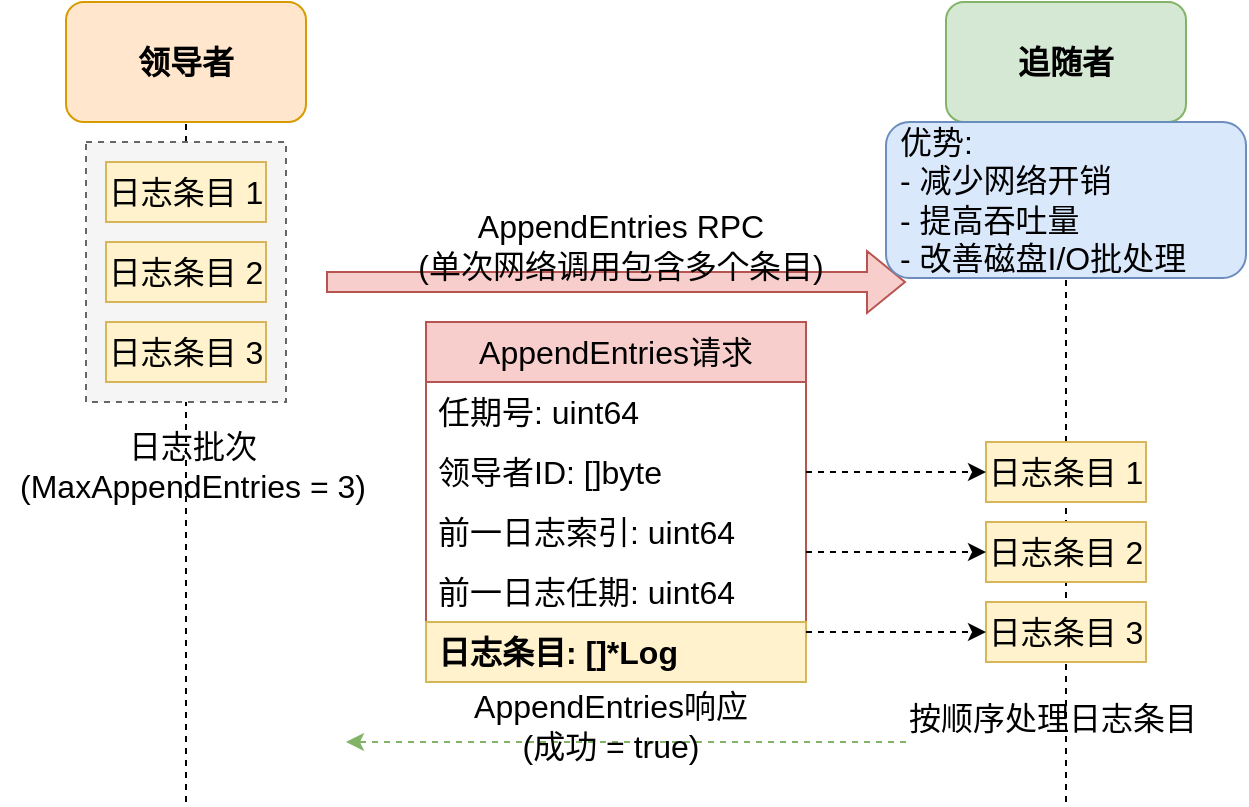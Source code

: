 <mxfile version="27.0.6">
  <diagram name="日志批处理" id="7gdLqKNWt9u7bEjB4eD2">
    <mxGraphModel dx="728" dy="315" grid="0" gridSize="10" guides="1" tooltips="1" connect="1" arrows="1" fold="1" page="0" pageScale="1" pageWidth="850" pageHeight="1100" math="0" shadow="0">
      <root>
        <mxCell id="0" />
        <mxCell id="1" parent="0" />
        <mxCell id="XTDZx26cBL84-N1Y96lm-33" value="领导者" style="rounded=1;whiteSpace=wrap;html=1;fillColor=#ffe6cc;strokeColor=#d79b00;fontSize=16;fontStyle=1" vertex="1" parent="1">
          <mxGeometry x="679" y="688" width="120" height="60" as="geometry" />
        </mxCell>
        <mxCell id="XTDZx26cBL84-N1Y96lm-34" value="追随者" style="rounded=1;whiteSpace=wrap;html=1;fillColor=#d5e8d4;strokeColor=#82b366;fontSize=16;fontStyle=1" vertex="1" parent="1">
          <mxGeometry x="1119" y="688" width="120" height="60" as="geometry" />
        </mxCell>
        <mxCell id="XTDZx26cBL84-N1Y96lm-35" value="" style="endArrow=none;dashed=1;html=1;rounded=0;entryX=0.5;entryY=1;entryDx=0;entryDy=0;fontSize=16;" edge="1" parent="1" target="XTDZx26cBL84-N1Y96lm-33">
          <mxGeometry width="50" height="50" relative="1" as="geometry">
            <mxPoint x="739" y="1088" as="sourcePoint" />
            <mxPoint x="1049" y="888" as="targetPoint" />
          </mxGeometry>
        </mxCell>
        <mxCell id="XTDZx26cBL84-N1Y96lm-36" value="" style="endArrow=none;dashed=1;html=1;rounded=0;entryX=0.5;entryY=1;entryDx=0;entryDy=0;fontSize=16;" edge="1" parent="1" target="XTDZx26cBL84-N1Y96lm-34">
          <mxGeometry width="50" height="50" relative="1" as="geometry">
            <mxPoint x="1179" y="1088" as="sourcePoint" />
            <mxPoint x="1049" y="888" as="targetPoint" />
          </mxGeometry>
        </mxCell>
        <mxCell id="XTDZx26cBL84-N1Y96lm-37" value="日志条目 1" style="rounded=0;whiteSpace=wrap;html=1;fillColor=#fff2cc;strokeColor=#d6b656;fontSize=16;" vertex="1" parent="1">
          <mxGeometry x="699" y="768" width="80" height="30" as="geometry" />
        </mxCell>
        <mxCell id="XTDZx26cBL84-N1Y96lm-38" value="日志条目 2" style="rounded=0;whiteSpace=wrap;html=1;fillColor=#fff2cc;strokeColor=#d6b656;fontSize=16;" vertex="1" parent="1">
          <mxGeometry x="699" y="808" width="80" height="30" as="geometry" />
        </mxCell>
        <mxCell id="XTDZx26cBL84-N1Y96lm-39" value="日志条目 3" style="rounded=0;whiteSpace=wrap;html=1;fillColor=#fff2cc;strokeColor=#d6b656;fontSize=16;" vertex="1" parent="1">
          <mxGeometry x="699" y="848" width="80" height="30" as="geometry" />
        </mxCell>
        <mxCell id="XTDZx26cBL84-N1Y96lm-40" value="" style="rounded=0;whiteSpace=wrap;html=1;fillColor=#f5f5f5;strokeColor=#666666;dashed=1;fontSize=16;" vertex="1" parent="1">
          <mxGeometry x="689" y="758" width="100" height="130" as="geometry" />
        </mxCell>
        <mxCell id="XTDZx26cBL84-N1Y96lm-41" value="日志条目 1" style="rounded=0;whiteSpace=wrap;html=1;fillColor=#fff2cc;strokeColor=#d6b656;fontSize=16;" vertex="1" parent="1">
          <mxGeometry x="699" y="768" width="80" height="30" as="geometry" />
        </mxCell>
        <mxCell id="XTDZx26cBL84-N1Y96lm-42" value="日志条目 2" style="rounded=0;whiteSpace=wrap;html=1;fillColor=#fff2cc;strokeColor=#d6b656;fontSize=16;" vertex="1" parent="1">
          <mxGeometry x="699" y="808" width="80" height="30" as="geometry" />
        </mxCell>
        <mxCell id="XTDZx26cBL84-N1Y96lm-43" value="日志条目 3" style="rounded=0;whiteSpace=wrap;html=1;fillColor=#fff2cc;strokeColor=#d6b656;fontSize=16;" vertex="1" parent="1">
          <mxGeometry x="699" y="848" width="80" height="30" as="geometry" />
        </mxCell>
        <mxCell id="XTDZx26cBL84-N1Y96lm-44" value="日志批次&lt;br&gt;(MaxAppendEntries = 3)" style="text;html=1;align=center;verticalAlign=middle;resizable=0;points=[];autosize=1;strokeColor=none;fillColor=none;fontSize=16;" vertex="1" parent="1">
          <mxGeometry x="646" y="895" width="191" height="50" as="geometry" />
        </mxCell>
        <mxCell id="XTDZx26cBL84-N1Y96lm-45" value="" style="shape=flexArrow;endArrow=classic;html=1;rounded=0;fillColor=#f8cecc;strokeColor=#b85450;fontSize=16;" edge="1" parent="1">
          <mxGeometry width="50" height="50" relative="1" as="geometry">
            <mxPoint x="809" y="828" as="sourcePoint" />
            <mxPoint x="1099" y="828" as="targetPoint" />
          </mxGeometry>
        </mxCell>
        <mxCell id="XTDZx26cBL84-N1Y96lm-46" value="AppendEntries RPC&lt;br&gt;(单次网络调用包含多个条目)" style="text;html=1;align=center;verticalAlign=middle;resizable=0;points=[];autosize=1;strokeColor=none;fillColor=none;fontSize=16;" vertex="1" parent="1">
          <mxGeometry x="845" y="785" width="221" height="50" as="geometry" />
        </mxCell>
        <mxCell id="XTDZx26cBL84-N1Y96lm-47" value="AppendEntries请求" style="swimlane;fontStyle=0;childLayout=stackLayout;horizontal=1;startSize=30;horizontalStack=0;resizeParent=1;resizeParentMax=0;resizeLast=0;collapsible=1;marginBottom=0;whiteSpace=wrap;html=1;fillColor=#f8cecc;strokeColor=#b85450;fontSize=16;" vertex="1" parent="1">
          <mxGeometry x="859" y="848" width="190" height="180" as="geometry" />
        </mxCell>
        <mxCell id="XTDZx26cBL84-N1Y96lm-48" value="任期号: uint64" style="text;strokeColor=none;fillColor=none;align=left;verticalAlign=middle;spacingLeft=4;spacingRight=4;overflow=hidden;points=[[0,0.5],[1,0.5]];portConstraint=eastwest;rotatable=0;whiteSpace=wrap;html=1;fontSize=16;" vertex="1" parent="XTDZx26cBL84-N1Y96lm-47">
          <mxGeometry y="30" width="190" height="30" as="geometry" />
        </mxCell>
        <mxCell id="XTDZx26cBL84-N1Y96lm-49" value="领导者ID: []byte" style="text;strokeColor=none;fillColor=none;align=left;verticalAlign=middle;spacingLeft=4;spacingRight=4;overflow=hidden;points=[[0,0.5],[1,0.5]];portConstraint=eastwest;rotatable=0;whiteSpace=wrap;html=1;fontSize=16;" vertex="1" parent="XTDZx26cBL84-N1Y96lm-47">
          <mxGeometry y="60" width="190" height="30" as="geometry" />
        </mxCell>
        <mxCell id="XTDZx26cBL84-N1Y96lm-50" value="前一日志索引: uint64" style="text;strokeColor=none;fillColor=none;align=left;verticalAlign=middle;spacingLeft=4;spacingRight=4;overflow=hidden;points=[[0,0.5],[1,0.5]];portConstraint=eastwest;rotatable=0;whiteSpace=wrap;html=1;fontSize=16;" vertex="1" parent="XTDZx26cBL84-N1Y96lm-47">
          <mxGeometry y="90" width="190" height="30" as="geometry" />
        </mxCell>
        <mxCell id="XTDZx26cBL84-N1Y96lm-51" value="前一日志任期: uint64" style="text;strokeColor=none;fillColor=none;align=left;verticalAlign=middle;spacingLeft=4;spacingRight=4;overflow=hidden;points=[[0,0.5],[1,0.5]];portConstraint=eastwest;rotatable=0;whiteSpace=wrap;html=1;fontSize=16;" vertex="1" parent="XTDZx26cBL84-N1Y96lm-47">
          <mxGeometry y="120" width="190" height="30" as="geometry" />
        </mxCell>
        <mxCell id="XTDZx26cBL84-N1Y96lm-52" value="日志条目: []*Log" style="text;strokeColor=#d6b656;fillColor=#fff2cc;align=left;verticalAlign=middle;spacingLeft=4;spacingRight=4;overflow=hidden;points=[[0,0.5],[1,0.5]];portConstraint=eastwest;rotatable=0;whiteSpace=wrap;html=1;fontStyle=1;fontSize=16;" vertex="1" parent="XTDZx26cBL84-N1Y96lm-47">
          <mxGeometry y="150" width="190" height="30" as="geometry" />
        </mxCell>
        <mxCell id="XTDZx26cBL84-N1Y96lm-53" value="日志条目 1" style="rounded=0;whiteSpace=wrap;html=1;fillColor=#fff2cc;strokeColor=#d6b656;fontSize=16;" vertex="1" parent="1">
          <mxGeometry x="1139" y="908" width="80" height="30" as="geometry" />
        </mxCell>
        <mxCell id="XTDZx26cBL84-N1Y96lm-54" value="日志条目 2" style="rounded=0;whiteSpace=wrap;html=1;fillColor=#fff2cc;strokeColor=#d6b656;fontSize=16;" vertex="1" parent="1">
          <mxGeometry x="1139" y="948" width="80" height="30" as="geometry" />
        </mxCell>
        <mxCell id="XTDZx26cBL84-N1Y96lm-55" value="日志条目 3" style="rounded=0;whiteSpace=wrap;html=1;fillColor=#fff2cc;strokeColor=#d6b656;fontSize=16;" vertex="1" parent="1">
          <mxGeometry x="1139" y="988" width="80" height="30" as="geometry" />
        </mxCell>
        <mxCell id="XTDZx26cBL84-N1Y96lm-56" value="" style="endArrow=classic;html=1;rounded=0;entryX=0;entryY=0.5;entryDx=0;entryDy=0;dashed=1;fontSize=16;" edge="1" parent="1" target="XTDZx26cBL84-N1Y96lm-53">
          <mxGeometry width="50" height="50" relative="1" as="geometry">
            <mxPoint x="1049" y="923" as="sourcePoint" />
            <mxPoint x="1099" y="888" as="targetPoint" />
          </mxGeometry>
        </mxCell>
        <mxCell id="XTDZx26cBL84-N1Y96lm-57" value="" style="endArrow=classic;html=1;rounded=0;entryX=0;entryY=0.5;entryDx=0;entryDy=0;dashed=1;fontSize=16;" edge="1" parent="1" target="XTDZx26cBL84-N1Y96lm-54">
          <mxGeometry width="50" height="50" relative="1" as="geometry">
            <mxPoint x="1049" y="963" as="sourcePoint" />
            <mxPoint x="1099" y="888" as="targetPoint" />
          </mxGeometry>
        </mxCell>
        <mxCell id="XTDZx26cBL84-N1Y96lm-58" value="" style="endArrow=classic;html=1;rounded=0;entryX=0;entryY=0.5;entryDx=0;entryDy=0;dashed=1;fontSize=16;" edge="1" parent="1" target="XTDZx26cBL84-N1Y96lm-55">
          <mxGeometry width="50" height="50" relative="1" as="geometry">
            <mxPoint x="1049" y="1003" as="sourcePoint" />
            <mxPoint x="1099" y="888" as="targetPoint" />
          </mxGeometry>
        </mxCell>
        <mxCell id="XTDZx26cBL84-N1Y96lm-59" value="按顺序处理日志条目" style="text;html=1;align=center;verticalAlign=middle;resizable=0;points=[];autosize=1;strokeColor=none;fillColor=none;fontSize=16;" vertex="1" parent="1">
          <mxGeometry x="1091" y="1030" width="162" height="31" as="geometry" />
        </mxCell>
        <mxCell id="XTDZx26cBL84-N1Y96lm-60" value="" style="endArrow=classic;html=1;rounded=0;dashed=1;fillColor=#d5e8d4;strokeColor=#82b366;fontSize=16;" edge="1" parent="1">
          <mxGeometry width="50" height="50" relative="1" as="geometry">
            <mxPoint x="1099" y="1058" as="sourcePoint" />
            <mxPoint x="819" y="1058" as="targetPoint" />
          </mxGeometry>
        </mxCell>
        <mxCell id="XTDZx26cBL84-N1Y96lm-61" value="AppendEntries响应&lt;br&gt;(成功 = true)" style="text;html=1;align=center;verticalAlign=middle;resizable=0;points=[];autosize=1;strokeColor=none;fillColor=none;fontSize=16;" vertex="1" parent="1">
          <mxGeometry x="873" y="1025" width="155" height="50" as="geometry" />
        </mxCell>
        <mxCell id="XTDZx26cBL84-N1Y96lm-63" value="优势:&lt;br&gt;- 减少网络开销&lt;br&gt;- 提高吞吐量&lt;br&gt;- 改善磁盘I/O批处理" style="rounded=1;whiteSpace=wrap;html=1;fillColor=#dae8fc;strokeColor=#6c8ebf;align=left;spacingLeft=5;fontSize=16;" vertex="1" parent="1">
          <mxGeometry x="1089" y="748" width="180" height="78" as="geometry" />
        </mxCell>
      </root>
    </mxGraphModel>
  </diagram>
</mxfile>
